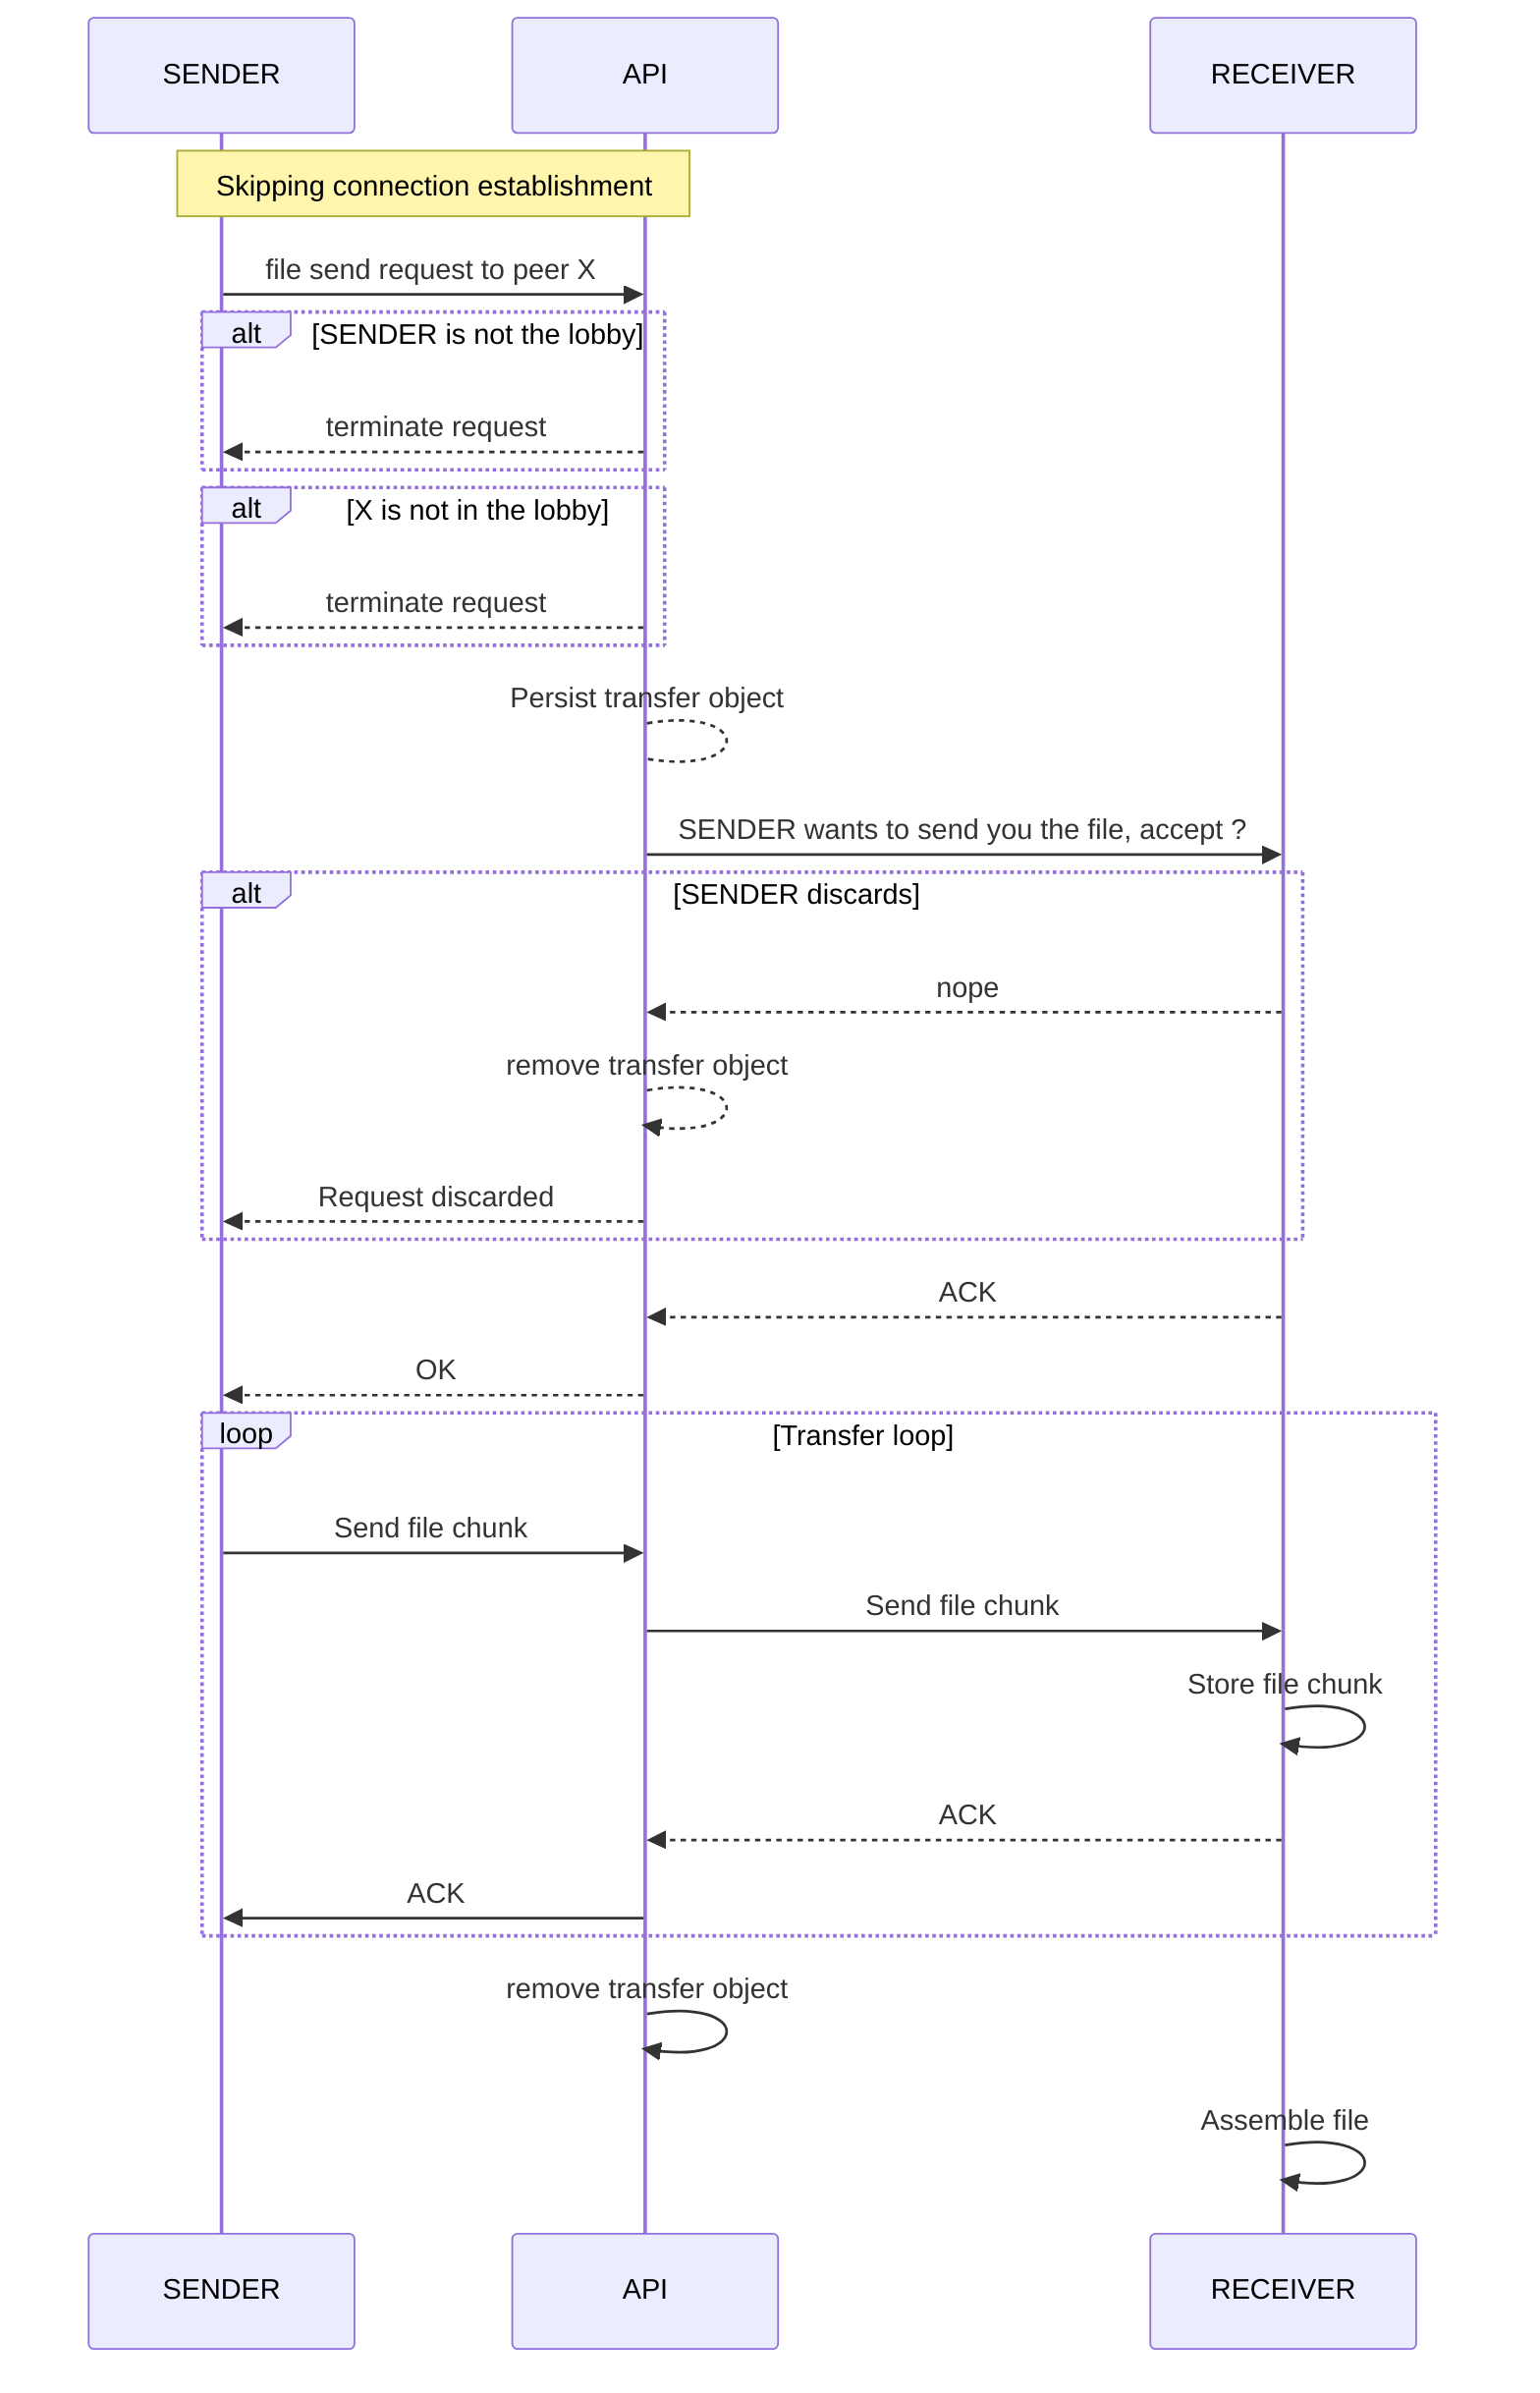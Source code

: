 sequenceDiagram
    Note over SENDER,API: Skipping connection establishment
    SENDER->>API: file send request to peer X
    alt SENDER is not the lobby
        API-->>SENDER: terminate request
    end
    alt X is not in the lobby
        API-->>SENDER: terminate request
    end
    API-->API: Persist transfer object
    API->>RECEIVER: SENDER wants to send you the file, accept ?
    alt SENDER discards
        RECEIVER-->>API: nope
        API-->>API: remove transfer object
        API-->>SENDER: Request discarded
    end
    RECEIVER-->>API: ACK
    API-->>SENDER: OK
    loop Transfer loop
        SENDER->>API: Send file chunk
        API->>RECEIVER: Send file chunk
        RECEIVER->>RECEIVER: Store file chunk
        RECEIVER-->>API: ACK
        API->>SENDER: ACK
    end
    API->>API: remove transfer object
    RECEIVER->>RECEIVER: Assemble file